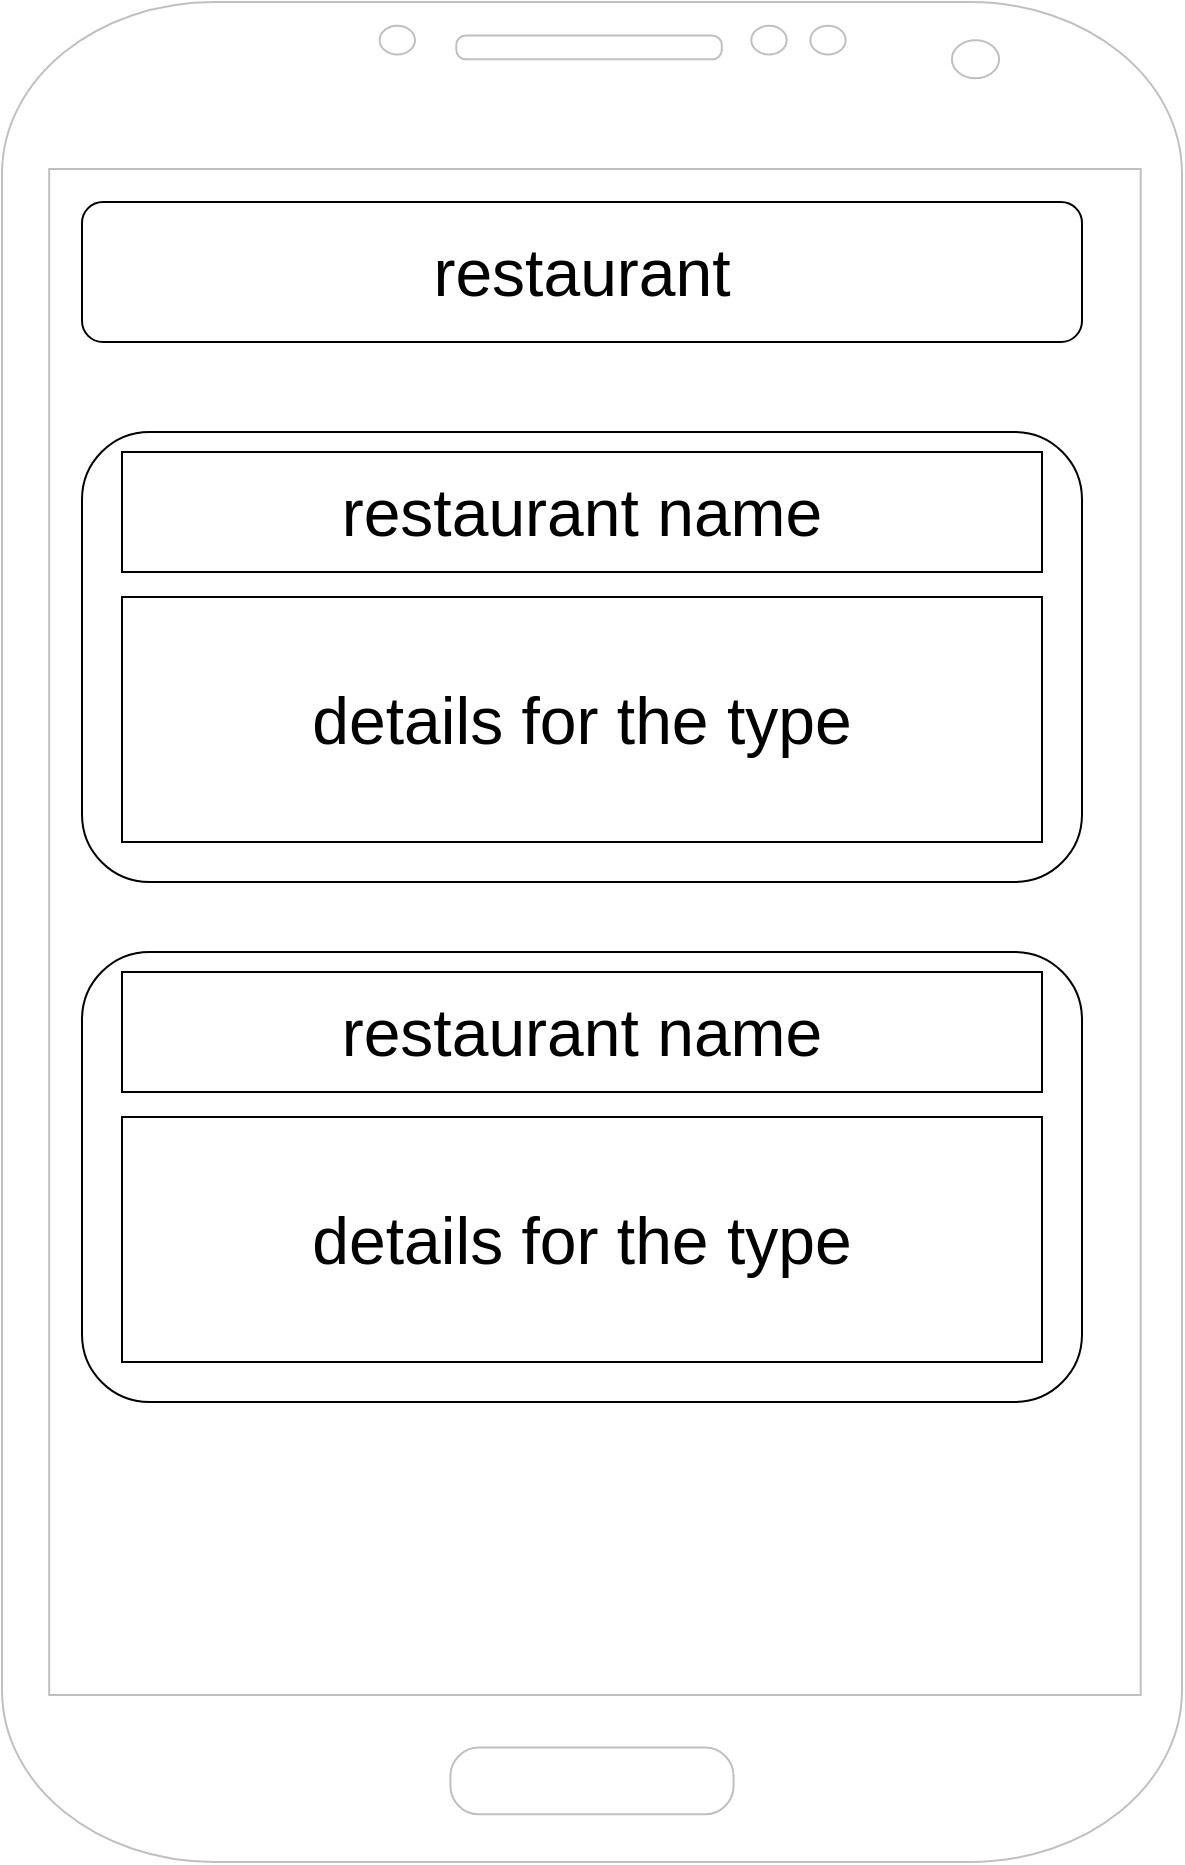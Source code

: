 <mxfile version="20.3.0" type="device"><diagram id="oUu6fIywYg_z34qvENUO" name="Page-1"><mxGraphModel dx="1586" dy="2133" grid="1" gridSize="10" guides="1" tooltips="1" connect="1" arrows="1" fold="1" page="1" pageScale="1" pageWidth="850" pageHeight="1100" math="0" shadow="0"><root><mxCell id="0"/><mxCell id="1" parent="0"/><mxCell id="ln-PFzvLRvAjCq2XHUa--20" value="restaurant" style="group" vertex="1" connectable="0" parent="1"><mxGeometry x="190" y="-215" width="590" height="930" as="geometry"/></mxCell><mxCell id="ln-PFzvLRvAjCq2XHUa--1" value="" style="verticalLabelPosition=bottom;verticalAlign=top;html=1;shadow=0;dashed=0;strokeWidth=1;shape=mxgraph.android.phone2;strokeColor=#c0c0c0;" vertex="1" parent="ln-PFzvLRvAjCq2XHUa--20"><mxGeometry width="590" height="930.0" as="geometry"/></mxCell><mxCell id="ln-PFzvLRvAjCq2XHUa--49" value="restaurant" style="rounded=1;whiteSpace=wrap;html=1;fontSize=33;" vertex="1" parent="ln-PFzvLRvAjCq2XHUa--20"><mxGeometry x="40" y="100" width="500" height="70" as="geometry"/></mxCell><mxCell id="ln-PFzvLRvAjCq2XHUa--54" value="" style="group" vertex="1" connectable="0" parent="ln-PFzvLRvAjCq2XHUa--20"><mxGeometry x="40" y="215" width="500" height="225" as="geometry"/></mxCell><mxCell id="ln-PFzvLRvAjCq2XHUa--50" value="" style="rounded=1;whiteSpace=wrap;html=1;fontSize=33;" vertex="1" parent="ln-PFzvLRvAjCq2XHUa--54"><mxGeometry width="500" height="225" as="geometry"/></mxCell><mxCell id="ln-PFzvLRvAjCq2XHUa--52" value="restaurant name" style="rounded=0;whiteSpace=wrap;html=1;fontSize=33;" vertex="1" parent="ln-PFzvLRvAjCq2XHUa--54"><mxGeometry x="20" y="10" width="460" height="60" as="geometry"/></mxCell><mxCell id="ln-PFzvLRvAjCq2XHUa--53" value="details for the type" style="rounded=0;whiteSpace=wrap;html=1;fontSize=33;" vertex="1" parent="ln-PFzvLRvAjCq2XHUa--54"><mxGeometry x="20" y="82.5" width="460" height="122.5" as="geometry"/></mxCell><mxCell id="ln-PFzvLRvAjCq2XHUa--55" value="" style="group" vertex="1" connectable="0" parent="ln-PFzvLRvAjCq2XHUa--20"><mxGeometry x="40" y="475" width="500" height="225" as="geometry"/></mxCell><mxCell id="ln-PFzvLRvAjCq2XHUa--56" value="" style="rounded=1;whiteSpace=wrap;html=1;fontSize=33;" vertex="1" parent="ln-PFzvLRvAjCq2XHUa--55"><mxGeometry width="500" height="225" as="geometry"/></mxCell><mxCell id="ln-PFzvLRvAjCq2XHUa--57" value="restaurant name" style="rounded=0;whiteSpace=wrap;html=1;fontSize=33;" vertex="1" parent="ln-PFzvLRvAjCq2XHUa--55"><mxGeometry x="20" y="10" width="460" height="60" as="geometry"/></mxCell><mxCell id="ln-PFzvLRvAjCq2XHUa--58" value="details for the type" style="rounded=0;whiteSpace=wrap;html=1;fontSize=33;" vertex="1" parent="ln-PFzvLRvAjCq2XHUa--55"><mxGeometry x="20" y="82.5" width="460" height="122.5" as="geometry"/></mxCell></root></mxGraphModel></diagram></mxfile>